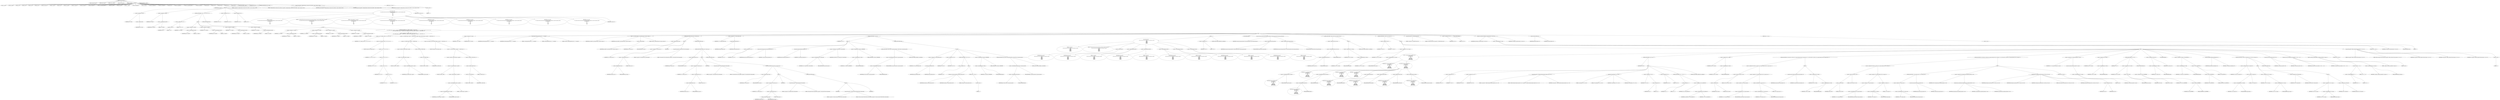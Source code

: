 digraph hostapd_notif_assoc {  
"1000133" [label = "(METHOD,hostapd_notif_assoc)" ]
"1000134" [label = "(PARAM,hostapd_data *hapd)" ]
"1000135" [label = "(PARAM,const u8 *addr)" ]
"1000136" [label = "(PARAM,const u8 *req_ies)" ]
"1000137" [label = "(PARAM,size_t req_ies_len)" ]
"1000138" [label = "(PARAM,int reassoc)" ]
"1000139" [label = "(BLOCK,,)" ]
"1000140" [label = "(LOCAL,v8: __int64)" ]
"1000141" [label = "(LOCAL,v9: __int64)" ]
"1000142" [label = "(LOCAL,v12: u8)" ]
"1000143" [label = "(LOCAL,v13: u8)" ]
"1000144" [label = "(LOCAL,v14: u8)" ]
"1000145" [label = "(LOCAL,v15: u8)" ]
"1000146" [label = "(LOCAL,v16: const u8 *)" ]
"1000147" [label = "(LOCAL,v17: size_t)" ]
"1000148" [label = "(LOCAL,v18: int)" ]
"1000149" [label = "(LOCAL,v19: __int64)" ]
"1000150" [label = "(LOCAL,v21: sta_info *)" ]
"1000151" [label = "(LOCAL,v22: sta_info *)" ]
"1000152" [label = "(LOCAL,v23: sta_info *)" ]
"1000153" [label = "(LOCAL,v24: wpa_state_machine *)" ]
"1000154" [label = "(LOCAL,v25: __int64)" ]
"1000155" [label = "(LOCAL,v26: __int64)" ]
"1000156" [label = "(LOCAL,v27: __int64)" ]
"1000157" [label = "(LOCAL,v28: unsigned int)" ]
"1000158" [label = "(LOCAL,v29: size_t)" ]
"1000159" [label = "(LOCAL,v30: unsigned int)" ]
"1000160" [label = "(LOCAL,v31: unsigned int)" ]
"1000161" [label = "(LOCAL,v32: int)" ]
"1000162" [label = "(LOCAL,v33: unsigned int)" ]
"1000163" [label = "(LOCAL,v34: wpa_state_machine *)" ]
"1000164" [label = "(LOCAL,v35: wpa_event)" ]
"1000165" [label = "(LOCAL,v36: u32)" ]
"1000166" [label = "(LOCAL,v37: int)" ]
"1000167" [label = "(LOCAL,v38: u32)" ]
"1000168" [label = "(LOCAL,v39: u8 *)" ]
"1000169" [label = "(LOCAL,v40: int)" ]
"1000170" [label = "(LOCAL,elems: ieee802_11_elems)" ]
"1000171" [label = "(LOCAL,eid: u8 [ 1112 ])" ]
"1000172" [label = "(CONTROL_STRUCTURE,if ( addr ),if ( addr ))" ]
"1000173" [label = "(IDENTIFIER,addr,if ( addr ))" ]
"1000174" [label = "(BLOCK,,)" ]
"1000175" [label = "(<operator>.assignment,v8 = *addr)" ]
"1000176" [label = "(IDENTIFIER,v8,v8 = *addr)" ]
"1000177" [label = "(<operator>.indirection,*addr)" ]
"1000178" [label = "(IDENTIFIER,addr,v8 = *addr)" ]
"1000179" [label = "(<operator>.assignment,v9 = addr[1])" ]
"1000180" [label = "(IDENTIFIER,v9,v9 = addr[1])" ]
"1000181" [label = "(<operator>.indirectIndexAccess,addr[1])" ]
"1000182" [label = "(IDENTIFIER,addr,v9 = addr[1])" ]
"1000183" [label = "(LITERAL,1,v9 = addr[1])" ]
"1000184" [label = "(CONTROL_STRUCTURE,if ( (v8 & 1) != 0 ),if ( (v8 & 1) != 0 ))" ]
"1000185" [label = "(<operator>.notEquals,(v8 & 1) != 0)" ]
"1000186" [label = "(<operator>.and,v8 & 1)" ]
"1000187" [label = "(IDENTIFIER,v8,v8 & 1)" ]
"1000188" [label = "(LITERAL,1,v8 & 1)" ]
"1000189" [label = "(LITERAL,0,(v8 & 1) != 0)" ]
"1000190" [label = "(BLOCK,,)" ]
"1000191" [label = "(<operator>.assignment,v12 = addr[2])" ]
"1000192" [label = "(IDENTIFIER,v12,v12 = addr[2])" ]
"1000193" [label = "(<operator>.indirectIndexAccess,addr[2])" ]
"1000194" [label = "(IDENTIFIER,addr,v12 = addr[2])" ]
"1000195" [label = "(LITERAL,2,v12 = addr[2])" ]
"1000196" [label = "(<operator>.assignment,v13 = addr[3])" ]
"1000197" [label = "(IDENTIFIER,v13,v13 = addr[3])" ]
"1000198" [label = "(<operator>.indirectIndexAccess,addr[3])" ]
"1000199" [label = "(IDENTIFIER,addr,v13 = addr[3])" ]
"1000200" [label = "(LITERAL,3,v13 = addr[3])" ]
"1000201" [label = "(<operator>.assignment,v14 = addr[4])" ]
"1000202" [label = "(IDENTIFIER,v14,v14 = addr[4])" ]
"1000203" [label = "(<operator>.indirectIndexAccess,addr[4])" ]
"1000204" [label = "(IDENTIFIER,addr,v14 = addr[4])" ]
"1000205" [label = "(LITERAL,4,v14 = addr[4])" ]
"1000206" [label = "(<operator>.assignment,v15 = addr[5])" ]
"1000207" [label = "(IDENTIFIER,v15,v15 = addr[5])" ]
"1000208" [label = "(<operator>.indirectIndexAccess,addr[5])" ]
"1000209" [label = "(IDENTIFIER,addr,v15 = addr[5])" ]
"1000210" [label = "(LITERAL,5,v15 = addr[5])" ]
"1000211" [label = "(CONTROL_STRUCTURE,else,else)" ]
"1000212" [label = "(BLOCK,,)" ]
"1000213" [label = "(<operator>.assignment,v12 = addr[2])" ]
"1000214" [label = "(IDENTIFIER,v12,v12 = addr[2])" ]
"1000215" [label = "(<operator>.indirectIndexAccess,addr[2])" ]
"1000216" [label = "(IDENTIFIER,addr,v12 = addr[2])" ]
"1000217" [label = "(LITERAL,2,v12 = addr[2])" ]
"1000218" [label = "(<operator>.assignment,v13 = addr[3])" ]
"1000219" [label = "(IDENTIFIER,v13,v13 = addr[3])" ]
"1000220" [label = "(<operator>.indirectIndexAccess,addr[3])" ]
"1000221" [label = "(IDENTIFIER,addr,v13 = addr[3])" ]
"1000222" [label = "(LITERAL,3,v13 = addr[3])" ]
"1000223" [label = "(<operator>.assignment,v14 = addr[4])" ]
"1000224" [label = "(IDENTIFIER,v14,v14 = addr[4])" ]
"1000225" [label = "(<operator>.indirectIndexAccess,addr[4])" ]
"1000226" [label = "(IDENTIFIER,addr,v14 = addr[4])" ]
"1000227" [label = "(LITERAL,4,v14 = addr[4])" ]
"1000228" [label = "(<operator>.assignment,v15 = addr[5])" ]
"1000229" [label = "(IDENTIFIER,v15,v15 = addr[5])" ]
"1000230" [label = "(<operator>.indirectIndexAccess,addr[5])" ]
"1000231" [label = "(IDENTIFIER,addr,v15 = addr[5])" ]
"1000232" [label = "(LITERAL,5,v15 = addr[5])" ]
"1000233" [label = "(CONTROL_STRUCTURE,if ( v15 | (unsigned __int8)(v14 | v8 | v9 | v13 | v12)\n        && *(_DWORD *)hapd->own_addr ^ *(_DWORD *)addr | (unsigned __int16)(*(_WORD *)&hapd->own_addr[4] ^ *((_WORD *)addr + 2)) ),if ( v15 | (unsigned __int8)(v14 | v8 | v9 | v13 | v12)\n        && *(_DWORD *)hapd->own_addr ^ *(_DWORD *)addr | (unsigned __int16)(*(_WORD *)&hapd->own_addr[4] ^ *((_WORD *)addr + 2)) ))" ]
"1000234" [label = "(<operator>.logicalAnd,v15 | (unsigned __int8)(v14 | v8 | v9 | v13 | v12)\n        && *(_DWORD *)hapd->own_addr ^ *(_DWORD *)addr | (unsigned __int16)(*(_WORD *)&hapd->own_addr[4] ^ *((_WORD *)addr + 2)))" ]
"1000235" [label = "(<operator>.or,v15 | (unsigned __int8)(v14 | v8 | v9 | v13 | v12))" ]
"1000236" [label = "(IDENTIFIER,v15,v15 | (unsigned __int8)(v14 | v8 | v9 | v13 | v12))" ]
"1000237" [label = "(<operator>.cast,(unsigned __int8)(v14 | v8 | v9 | v13 | v12))" ]
"1000238" [label = "(UNKNOWN,unsigned __int8,unsigned __int8)" ]
"1000239" [label = "(<operator>.or,v14 | v8 | v9 | v13 | v12)" ]
"1000240" [label = "(IDENTIFIER,v14,v14 | v8 | v9 | v13 | v12)" ]
"1000241" [label = "(<operator>.or,v8 | v9 | v13 | v12)" ]
"1000242" [label = "(IDENTIFIER,v8,v8 | v9 | v13 | v12)" ]
"1000243" [label = "(<operator>.or,v9 | v13 | v12)" ]
"1000244" [label = "(IDENTIFIER,v9,v9 | v13 | v12)" ]
"1000245" [label = "(<operator>.or,v13 | v12)" ]
"1000246" [label = "(IDENTIFIER,v13,v13 | v12)" ]
"1000247" [label = "(IDENTIFIER,v12,v13 | v12)" ]
"1000248" [label = "(<operator>.or,*(_DWORD *)hapd->own_addr ^ *(_DWORD *)addr | (unsigned __int16)(*(_WORD *)&hapd->own_addr[4] ^ *((_WORD *)addr + 2)))" ]
"1000249" [label = "(<operator>.or,*(_DWORD *)hapd->own_addr ^ *(_DWORD *)addr)" ]
"1000250" [label = "(<operator>.indirection,*(_DWORD *)hapd->own_addr)" ]
"1000251" [label = "(<operator>.cast,(_DWORD *)hapd->own_addr)" ]
"1000252" [label = "(UNKNOWN,_DWORD *,_DWORD *)" ]
"1000253" [label = "(<operator>.indirectFieldAccess,hapd->own_addr)" ]
"1000254" [label = "(IDENTIFIER,hapd,(_DWORD *)hapd->own_addr)" ]
"1000255" [label = "(FIELD_IDENTIFIER,own_addr,own_addr)" ]
"1000256" [label = "(<operator>.indirection,*(_DWORD *)addr)" ]
"1000257" [label = "(<operator>.cast,(_DWORD *)addr)" ]
"1000258" [label = "(UNKNOWN,_DWORD *,_DWORD *)" ]
"1000259" [label = "(IDENTIFIER,addr,(_DWORD *)addr)" ]
"1000260" [label = "(<operator>.cast,(unsigned __int16)(*(_WORD *)&hapd->own_addr[4] ^ *((_WORD *)addr + 2)))" ]
"1000261" [label = "(UNKNOWN,unsigned __int16,unsigned __int16)" ]
"1000262" [label = "(<operator>.or,*(_WORD *)&hapd->own_addr[4] ^ *((_WORD *)addr + 2))" ]
"1000263" [label = "(<operator>.indirection,*(_WORD *)&hapd->own_addr[4])" ]
"1000264" [label = "(<operator>.cast,(_WORD *)&hapd->own_addr[4])" ]
"1000265" [label = "(UNKNOWN,_WORD *,_WORD *)" ]
"1000266" [label = "(<operator>.addressOf,&hapd->own_addr[4])" ]
"1000267" [label = "(<operator>.indirectIndexAccess,hapd->own_addr[4])" ]
"1000268" [label = "(<operator>.indirectFieldAccess,hapd->own_addr)" ]
"1000269" [label = "(IDENTIFIER,hapd,(_WORD *)&hapd->own_addr[4])" ]
"1000270" [label = "(FIELD_IDENTIFIER,own_addr,own_addr)" ]
"1000271" [label = "(LITERAL,4,(_WORD *)&hapd->own_addr[4])" ]
"1000272" [label = "(<operator>.indirection,*((_WORD *)addr + 2))" ]
"1000273" [label = "(<operator>.addition,(_WORD *)addr + 2)" ]
"1000274" [label = "(<operator>.cast,(_WORD *)addr)" ]
"1000275" [label = "(UNKNOWN,_WORD *,_WORD *)" ]
"1000276" [label = "(IDENTIFIER,addr,(_WORD *)addr)" ]
"1000277" [label = "(LITERAL,2,(_WORD *)addr + 2)" ]
"1000278" [label = "(BLOCK,,)" ]
"1000279" [label = "(<operator>.assignment,v40 = reassoc)" ]
"1000280" [label = "(IDENTIFIER,v40,v40 = reassoc)" ]
"1000281" [label = "(IDENTIFIER,reassoc,v40 = reassoc)" ]
"1000282" [label = "(hostapd_logger,hostapd_logger(hapd, addr, 1u, 2, \"associated\"))" ]
"1000283" [label = "(IDENTIFIER,hapd,hostapd_logger(hapd, addr, 1u, 2, \"associated\"))" ]
"1000284" [label = "(IDENTIFIER,addr,hostapd_logger(hapd, addr, 1u, 2, \"associated\"))" ]
"1000285" [label = "(LITERAL,1u,hostapd_logger(hapd, addr, 1u, 2, \"associated\"))" ]
"1000286" [label = "(LITERAL,2,hostapd_logger(hapd, addr, 1u, 2, \"associated\"))" ]
"1000287" [label = "(LITERAL,\"associated\",hostapd_logger(hapd, addr, 1u, 2, \"associated\"))" ]
"1000288" [label = "(ieee802_11_parse_elems,ieee802_11_parse_elems(req_ies, req_ies_len, &elems, 0))" ]
"1000289" [label = "(IDENTIFIER,req_ies,ieee802_11_parse_elems(req_ies, req_ies_len, &elems, 0))" ]
"1000290" [label = "(IDENTIFIER,req_ies_len,ieee802_11_parse_elems(req_ies, req_ies_len, &elems, 0))" ]
"1000291" [label = "(<operator>.addressOf,&elems)" ]
"1000292" [label = "(IDENTIFIER,elems,ieee802_11_parse_elems(req_ies, req_ies_len, &elems, 0))" ]
"1000293" [label = "(LITERAL,0,ieee802_11_parse_elems(req_ies, req_ies_len, &elems, 0))" ]
"1000294" [label = "(CONTROL_STRUCTURE,if ( elems.wps_ie ),if ( elems.wps_ie ))" ]
"1000295" [label = "(<operator>.fieldAccess,elems.wps_ie)" ]
"1000296" [label = "(IDENTIFIER,elems,if ( elems.wps_ie ))" ]
"1000297" [label = "(FIELD_IDENTIFIER,wps_ie,wps_ie)" ]
"1000298" [label = "(BLOCK,,)" ]
"1000299" [label = "(<operator>.assignment,v16 = elems.wps_ie - 2)" ]
"1000300" [label = "(IDENTIFIER,v16,v16 = elems.wps_ie - 2)" ]
"1000301" [label = "(<operator>.subtraction,elems.wps_ie - 2)" ]
"1000302" [label = "(<operator>.fieldAccess,elems.wps_ie)" ]
"1000303" [label = "(IDENTIFIER,elems,elems.wps_ie - 2)" ]
"1000304" [label = "(FIELD_IDENTIFIER,wps_ie,wps_ie)" ]
"1000305" [label = "(LITERAL,2,elems.wps_ie - 2)" ]
"1000306" [label = "(IDENTIFIER,L,)" ]
"1000307" [label = "(wpa_printf,wpa_printf(2, \"STA included WPS IE in (Re)AssocReq\"))" ]
"1000308" [label = "(LITERAL,2,wpa_printf(2, \"STA included WPS IE in (Re)AssocReq\"))" ]
"1000309" [label = "(LITERAL,\"STA included WPS IE in (Re)AssocReq\",wpa_printf(2, \"STA included WPS IE in (Re)AssocReq\"))" ]
"1000310" [label = "(CONTROL_STRUCTURE,else,else)" ]
"1000311" [label = "(CONTROL_STRUCTURE,if ( elems.rsn_ie ),if ( elems.rsn_ie ))" ]
"1000312" [label = "(<operator>.fieldAccess,elems.rsn_ie)" ]
"1000313" [label = "(IDENTIFIER,elems,if ( elems.rsn_ie ))" ]
"1000314" [label = "(FIELD_IDENTIFIER,rsn_ie,rsn_ie)" ]
"1000315" [label = "(BLOCK,,)" ]
"1000316" [label = "(<operator>.assignment,v16 = elems.rsn_ie - 2)" ]
"1000317" [label = "(IDENTIFIER,v16,v16 = elems.rsn_ie - 2)" ]
"1000318" [label = "(<operator>.subtraction,elems.rsn_ie - 2)" ]
"1000319" [label = "(<operator>.fieldAccess,elems.rsn_ie)" ]
"1000320" [label = "(IDENTIFIER,elems,elems.rsn_ie - 2)" ]
"1000321" [label = "(FIELD_IDENTIFIER,rsn_ie,rsn_ie)" ]
"1000322" [label = "(LITERAL,2,elems.rsn_ie - 2)" ]
"1000323" [label = "(IDENTIFIER,L,)" ]
"1000324" [label = "(wpa_printf,wpa_printf(2, \"STA included RSN IE in (Re)AssocReq\"))" ]
"1000325" [label = "(LITERAL,2,wpa_printf(2, \"STA included RSN IE in (Re)AssocReq\"))" ]
"1000326" [label = "(LITERAL,\"STA included RSN IE in (Re)AssocReq\",wpa_printf(2, \"STA included RSN IE in (Re)AssocReq\"))" ]
"1000327" [label = "(CONTROL_STRUCTURE,else,else)" ]
"1000328" [label = "(CONTROL_STRUCTURE,if ( elems.wpa_ie ),if ( elems.wpa_ie ))" ]
"1000329" [label = "(<operator>.fieldAccess,elems.wpa_ie)" ]
"1000330" [label = "(IDENTIFIER,elems,if ( elems.wpa_ie ))" ]
"1000331" [label = "(FIELD_IDENTIFIER,wpa_ie,wpa_ie)" ]
"1000332" [label = "(BLOCK,,)" ]
"1000333" [label = "(<operator>.assignment,v16 = elems.wpa_ie - 2)" ]
"1000334" [label = "(IDENTIFIER,v16,v16 = elems.wpa_ie - 2)" ]
"1000335" [label = "(<operator>.subtraction,elems.wpa_ie - 2)" ]
"1000336" [label = "(<operator>.fieldAccess,elems.wpa_ie)" ]
"1000337" [label = "(IDENTIFIER,elems,elems.wpa_ie - 2)" ]
"1000338" [label = "(FIELD_IDENTIFIER,wpa_ie,wpa_ie)" ]
"1000339" [label = "(LITERAL,2,elems.wpa_ie - 2)" ]
"1000340" [label = "(IDENTIFIER,L,)" ]
"1000341" [label = "(wpa_printf,wpa_printf(2, \"STA included WPA IE in (Re)AssocReq\"))" ]
"1000342" [label = "(LITERAL,2,wpa_printf(2, \"STA included WPA IE in (Re)AssocReq\"))" ]
"1000343" [label = "(LITERAL,\"STA included WPA IE in (Re)AssocReq\",wpa_printf(2, \"STA included WPA IE in (Re)AssocReq\"))" ]
"1000344" [label = "(CONTROL_STRUCTURE,else,else)" ]
"1000345" [label = "(BLOCK,,)" ]
"1000346" [label = "(IDENTIFIER,L,)" ]
"1000347" [label = "(wpa_printf,wpa_printf(2, \"STA did not include WPS/RSN/WPA IE in (Re)AssocReq\"))" ]
"1000348" [label = "(LITERAL,2,wpa_printf(2, \"STA did not include WPS/RSN/WPA IE in (Re)AssocReq\"))" ]
"1000349" [label = "(LITERAL,\"STA did not include WPS/RSN/WPA IE in (Re)AssocReq\",wpa_printf(2, \"STA did not include WPS/RSN/WPA IE in (Re)AssocReq\"))" ]
"1000350" [label = "(IDENTIFIER,L,)" ]
"1000351" [label = "(<operator>.assignment,v21 = ap_get_sta(hapd, addr))" ]
"1000352" [label = "(IDENTIFIER,v21,v21 = ap_get_sta(hapd, addr))" ]
"1000353" [label = "(ap_get_sta,ap_get_sta(hapd, addr))" ]
"1000354" [label = "(IDENTIFIER,hapd,ap_get_sta(hapd, addr))" ]
"1000355" [label = "(IDENTIFIER,addr,ap_get_sta(hapd, addr))" ]
"1000356" [label = "(CONTROL_STRUCTURE,if ( v21 ),if ( v21 ))" ]
"1000357" [label = "(IDENTIFIER,v21,if ( v21 ))" ]
"1000358" [label = "(BLOCK,,)" ]
"1000359" [label = "(<operator>.assignment,v22 = v21)" ]
"1000360" [label = "(IDENTIFIER,v22,v22 = v21)" ]
"1000361" [label = "(IDENTIFIER,v21,v22 = v21)" ]
"1000362" [label = "(ap_sta_no_session_timeout,ap_sta_no_session_timeout(hapd, v21))" ]
"1000363" [label = "(IDENTIFIER,hapd,ap_sta_no_session_timeout(hapd, v21))" ]
"1000364" [label = "(IDENTIFIER,v21,ap_sta_no_session_timeout(hapd, v21))" ]
"1000365" [label = "(accounting_sta_stop,accounting_sta_stop(hapd, v22))" ]
"1000366" [label = "(IDENTIFIER,hapd,accounting_sta_stop(hapd, v22))" ]
"1000367" [label = "(IDENTIFIER,v22,accounting_sta_stop(hapd, v22))" ]
"1000368" [label = "(<operator>.assignment,v22->timeout_next = STA_NULLFUNC)" ]
"1000369" [label = "(<operator>.indirectFieldAccess,v22->timeout_next)" ]
"1000370" [label = "(IDENTIFIER,v22,v22->timeout_next = STA_NULLFUNC)" ]
"1000371" [label = "(FIELD_IDENTIFIER,timeout_next,timeout_next)" ]
"1000372" [label = "(IDENTIFIER,STA_NULLFUNC,v22->timeout_next = STA_NULLFUNC)" ]
"1000373" [label = "(<operators>.assignmentAnd,v22->flags &= 0xFFFECFFF)" ]
"1000374" [label = "(<operator>.indirectFieldAccess,v22->flags)" ]
"1000375" [label = "(IDENTIFIER,v22,v22->flags &= 0xFFFECFFF)" ]
"1000376" [label = "(FIELD_IDENTIFIER,flags,flags)" ]
"1000377" [label = "(LITERAL,0xFFFECFFF,v22->flags &= 0xFFFECFFF)" ]
"1000378" [label = "(CONTROL_STRUCTURE,if ( hapd->iface->drv_max_acl_mac_addrs ),if ( hapd->iface->drv_max_acl_mac_addrs ))" ]
"1000379" [label = "(<operator>.indirectFieldAccess,hapd->iface->drv_max_acl_mac_addrs)" ]
"1000380" [label = "(<operator>.indirectFieldAccess,hapd->iface)" ]
"1000381" [label = "(IDENTIFIER,hapd,if ( hapd->iface->drv_max_acl_mac_addrs ))" ]
"1000382" [label = "(FIELD_IDENTIFIER,iface,iface)" ]
"1000383" [label = "(FIELD_IDENTIFIER,drv_max_acl_mac_addrs,drv_max_acl_mac_addrs)" ]
"1000384" [label = "(CONTROL_STRUCTURE,goto LABEL_22;,goto LABEL_22;)" ]
"1000385" [label = "(CONTROL_STRUCTURE,else,else)" ]
"1000386" [label = "(BLOCK,,)" ]
"1000387" [label = "(<operator>.assignment,v23 = ap_sta_add(hapd, addr))" ]
"1000388" [label = "(IDENTIFIER,v23,v23 = ap_sta_add(hapd, addr))" ]
"1000389" [label = "(ap_sta_add,ap_sta_add(hapd, addr))" ]
"1000390" [label = "(IDENTIFIER,hapd,ap_sta_add(hapd, addr))" ]
"1000391" [label = "(IDENTIFIER,addr,ap_sta_add(hapd, addr))" ]
"1000392" [label = "(<operator>.assignment,v22 = v23)" ]
"1000393" [label = "(IDENTIFIER,v22,v22 = v23)" ]
"1000394" [label = "(IDENTIFIER,v23,v22 = v23)" ]
"1000395" [label = "(CONTROL_STRUCTURE,if ( !v23 ),if ( !v23 ))" ]
"1000396" [label = "(<operator>.logicalNot,!v23)" ]
"1000397" [label = "(IDENTIFIER,v23,!v23)" ]
"1000398" [label = "(BLOCK,,)" ]
"1000399" [label = "(hostapd_drv_sta_disassoc,hostapd_drv_sta_disassoc(hapd, addr, 5))" ]
"1000400" [label = "(IDENTIFIER,hapd,hostapd_drv_sta_disassoc(hapd, addr, 5))" ]
"1000401" [label = "(IDENTIFIER,addr,hostapd_drv_sta_disassoc(hapd, addr, 5))" ]
"1000402" [label = "(LITERAL,5,hostapd_drv_sta_disassoc(hapd, addr, 5))" ]
"1000403" [label = "(RETURN,return -1;,return -1;)" ]
"1000404" [label = "(<operator>.minus,-1)" ]
"1000405" [label = "(LITERAL,1,-1)" ]
"1000406" [label = "(<operators>.assignmentAnd,v23->flags &= 0xFFFECFFF)" ]
"1000407" [label = "(<operator>.indirectFieldAccess,v23->flags)" ]
"1000408" [label = "(IDENTIFIER,v23,v23->flags &= 0xFFFECFFF)" ]
"1000409" [label = "(FIELD_IDENTIFIER,flags,flags)" ]
"1000410" [label = "(LITERAL,0xFFFECFFF,v23->flags &= 0xFFFECFFF)" ]
"1000411" [label = "(CONTROL_STRUCTURE,if ( hapd->iface->drv_max_acl_mac_addrs ),if ( hapd->iface->drv_max_acl_mac_addrs ))" ]
"1000412" [label = "(<operator>.indirectFieldAccess,hapd->iface->drv_max_acl_mac_addrs)" ]
"1000413" [label = "(<operator>.indirectFieldAccess,hapd->iface)" ]
"1000414" [label = "(IDENTIFIER,hapd,if ( hapd->iface->drv_max_acl_mac_addrs ))" ]
"1000415" [label = "(FIELD_IDENTIFIER,iface,iface)" ]
"1000416" [label = "(FIELD_IDENTIFIER,drv_max_acl_mac_addrs,drv_max_acl_mac_addrs)" ]
"1000417" [label = "(CONTROL_STRUCTURE,goto LABEL_22;,goto LABEL_22;)" ]
"1000418" [label = "(BLOCK,,)" ]
"1000419" [label = "(wpa_printf,wpa_printf(\n            3,\n            \"STA %02x:%02x:%02x:%02x:%02x:%02x not allowed to connect\",\n            *addr,\n            addr[1],\n            addr[2],\n            addr[3],\n            addr[4],\n            addr[5]))" ]
"1000420" [label = "(LITERAL,3,wpa_printf(\n            3,\n            \"STA %02x:%02x:%02x:%02x:%02x:%02x not allowed to connect\",\n            *addr,\n            addr[1],\n            addr[2],\n            addr[3],\n            addr[4],\n            addr[5]))" ]
"1000421" [label = "(LITERAL,\"STA %02x:%02x:%02x:%02x:%02x:%02x not allowed to connect\",wpa_printf(\n            3,\n            \"STA %02x:%02x:%02x:%02x:%02x:%02x not allowed to connect\",\n            *addr,\n            addr[1],\n            addr[2],\n            addr[3],\n            addr[4],\n            addr[5]))" ]
"1000422" [label = "(<operator>.indirection,*addr)" ]
"1000423" [label = "(IDENTIFIER,addr,wpa_printf(\n            3,\n            \"STA %02x:%02x:%02x:%02x:%02x:%02x not allowed to connect\",\n            *addr,\n            addr[1],\n            addr[2],\n            addr[3],\n            addr[4],\n            addr[5]))" ]
"1000424" [label = "(<operator>.indirectIndexAccess,addr[1])" ]
"1000425" [label = "(IDENTIFIER,addr,wpa_printf(\n            3,\n            \"STA %02x:%02x:%02x:%02x:%02x:%02x not allowed to connect\",\n            *addr,\n            addr[1],\n            addr[2],\n            addr[3],\n            addr[4],\n            addr[5]))" ]
"1000426" [label = "(LITERAL,1,wpa_printf(\n            3,\n            \"STA %02x:%02x:%02x:%02x:%02x:%02x not allowed to connect\",\n            *addr,\n            addr[1],\n            addr[2],\n            addr[3],\n            addr[4],\n            addr[5]))" ]
"1000427" [label = "(<operator>.indirectIndexAccess,addr[2])" ]
"1000428" [label = "(IDENTIFIER,addr,wpa_printf(\n            3,\n            \"STA %02x:%02x:%02x:%02x:%02x:%02x not allowed to connect\",\n            *addr,\n            addr[1],\n            addr[2],\n            addr[3],\n            addr[4],\n            addr[5]))" ]
"1000429" [label = "(LITERAL,2,wpa_printf(\n            3,\n            \"STA %02x:%02x:%02x:%02x:%02x:%02x not allowed to connect\",\n            *addr,\n            addr[1],\n            addr[2],\n            addr[3],\n            addr[4],\n            addr[5]))" ]
"1000430" [label = "(<operator>.indirectIndexAccess,addr[3])" ]
"1000431" [label = "(IDENTIFIER,addr,wpa_printf(\n            3,\n            \"STA %02x:%02x:%02x:%02x:%02x:%02x not allowed to connect\",\n            *addr,\n            addr[1],\n            addr[2],\n            addr[3],\n            addr[4],\n            addr[5]))" ]
"1000432" [label = "(LITERAL,3,wpa_printf(\n            3,\n            \"STA %02x:%02x:%02x:%02x:%02x:%02x not allowed to connect\",\n            *addr,\n            addr[1],\n            addr[2],\n            addr[3],\n            addr[4],\n            addr[5]))" ]
"1000433" [label = "(<operator>.indirectIndexAccess,addr[4])" ]
"1000434" [label = "(IDENTIFIER,addr,wpa_printf(\n            3,\n            \"STA %02x:%02x:%02x:%02x:%02x:%02x not allowed to connect\",\n            *addr,\n            addr[1],\n            addr[2],\n            addr[3],\n            addr[4],\n            addr[5]))" ]
"1000435" [label = "(LITERAL,4,wpa_printf(\n            3,\n            \"STA %02x:%02x:%02x:%02x:%02x:%02x not allowed to connect\",\n            *addr,\n            addr[1],\n            addr[2],\n            addr[3],\n            addr[4],\n            addr[5]))" ]
"1000436" [label = "(<operator>.indirectIndexAccess,addr[5])" ]
"1000437" [label = "(IDENTIFIER,addr,wpa_printf(\n            3,\n            \"STA %02x:%02x:%02x:%02x:%02x:%02x not allowed to connect\",\n            *addr,\n            addr[1],\n            addr[2],\n            addr[3],\n            addr[4],\n            addr[5]))" ]
"1000438" [label = "(LITERAL,5,wpa_printf(\n            3,\n            \"STA %02x:%02x:%02x:%02x:%02x:%02x not allowed to connect\",\n            *addr,\n            addr[1],\n            addr[2],\n            addr[3],\n            addr[4],\n            addr[5]))" ]
"1000439" [label = "(<operator>.assignment,v32 = 1)" ]
"1000440" [label = "(IDENTIFIER,v32,v32 = 1)" ]
"1000441" [label = "(LITERAL,1,v32 = 1)" ]
"1000442" [label = "(CONTROL_STRUCTURE,goto LABEL_39;,goto LABEL_39;)" ]
"1000443" [label = "(JUMP_TARGET,LABEL_22)" ]
"1000444" [label = "(ap_copy_sta_supp_op_classes,ap_copy_sta_supp_op_classes(v22, elems.supp_op_classes, elems.supp_op_classes_len))" ]
"1000445" [label = "(IDENTIFIER,v22,ap_copy_sta_supp_op_classes(v22, elems.supp_op_classes, elems.supp_op_classes_len))" ]
"1000446" [label = "(<operator>.fieldAccess,elems.supp_op_classes)" ]
"1000447" [label = "(IDENTIFIER,elems,ap_copy_sta_supp_op_classes(v22, elems.supp_op_classes, elems.supp_op_classes_len))" ]
"1000448" [label = "(FIELD_IDENTIFIER,supp_op_classes,supp_op_classes)" ]
"1000449" [label = "(<operator>.fieldAccess,elems.supp_op_classes_len)" ]
"1000450" [label = "(IDENTIFIER,elems,ap_copy_sta_supp_op_classes(v22, elems.supp_op_classes, elems.supp_op_classes_len))" ]
"1000451" [label = "(FIELD_IDENTIFIER,supp_op_classes_len,supp_op_classes_len)" ]
"1000452" [label = "(CONTROL_STRUCTURE,if ( !hapd->conf->wpa ),if ( !hapd->conf->wpa ))" ]
"1000453" [label = "(<operator>.logicalNot,!hapd->conf->wpa)" ]
"1000454" [label = "(<operator>.indirectFieldAccess,hapd->conf->wpa)" ]
"1000455" [label = "(<operator>.indirectFieldAccess,hapd->conf)" ]
"1000456" [label = "(IDENTIFIER,hapd,!hapd->conf->wpa)" ]
"1000457" [label = "(FIELD_IDENTIFIER,conf,conf)" ]
"1000458" [label = "(FIELD_IDENTIFIER,wpa,wpa)" ]
"1000459" [label = "(BLOCK,,)" ]
"1000460" [label = "(<operator>.assignment,v33 = v22->flags)" ]
"1000461" [label = "(IDENTIFIER,v33,v33 = v22->flags)" ]
"1000462" [label = "(<operator>.indirectFieldAccess,v22->flags)" ]
"1000463" [label = "(IDENTIFIER,v22,v33 = v22->flags)" ]
"1000464" [label = "(FIELD_IDENTIFIER,flags,flags)" ]
"1000465" [label = "(CONTROL_STRUCTURE,goto LABEL_31;,goto LABEL_31;)" ]
"1000466" [label = "(CONTROL_STRUCTURE,if ( v16 && v17 ),if ( v16 && v17 ))" ]
"1000467" [label = "(<operator>.logicalAnd,v16 && v17)" ]
"1000468" [label = "(IDENTIFIER,v16,v16 && v17)" ]
"1000469" [label = "(IDENTIFIER,v17,v16 && v17)" ]
"1000470" [label = "(BLOCK,,)" ]
"1000471" [label = "(<operator>.assignment,v24 = v22->wpa_sm)" ]
"1000472" [label = "(IDENTIFIER,v24,v24 = v22->wpa_sm)" ]
"1000473" [label = "(<operator>.indirectFieldAccess,v22->wpa_sm)" ]
"1000474" [label = "(IDENTIFIER,v22,v24 = v22->wpa_sm)" ]
"1000475" [label = "(FIELD_IDENTIFIER,wpa_sm,wpa_sm)" ]
"1000476" [label = "(BLOCK,,)" ]
"1000477" [label = "(<operator>.assignment,v28 = wpa_validate_wpa_ie(\n                    hapd->wpa_auth,\n                    v24,\n                    hapd->iface->freq,\n                    v16,\n                    v17,\n                    elems.mdie,\n                    elems.mdie_len,\n                    elems.owe_dh,\n                    elems.owe_dh_len))" ]
"1000478" [label = "(IDENTIFIER,v28,v28 = wpa_validate_wpa_ie(\n                    hapd->wpa_auth,\n                    v24,\n                    hapd->iface->freq,\n                    v16,\n                    v17,\n                    elems.mdie,\n                    elems.mdie_len,\n                    elems.owe_dh,\n                    elems.owe_dh_len))" ]
"1000479" [label = "(wpa_validate_wpa_ie,wpa_validate_wpa_ie(\n                    hapd->wpa_auth,\n                    v24,\n                    hapd->iface->freq,\n                    v16,\n                    v17,\n                    elems.mdie,\n                    elems.mdie_len,\n                    elems.owe_dh,\n                    elems.owe_dh_len))" ]
"1000480" [label = "(<operator>.indirectFieldAccess,hapd->wpa_auth)" ]
"1000481" [label = "(IDENTIFIER,hapd,wpa_validate_wpa_ie(\n                    hapd->wpa_auth,\n                    v24,\n                    hapd->iface->freq,\n                    v16,\n                    v17,\n                    elems.mdie,\n                    elems.mdie_len,\n                    elems.owe_dh,\n                    elems.owe_dh_len))" ]
"1000482" [label = "(FIELD_IDENTIFIER,wpa_auth,wpa_auth)" ]
"1000483" [label = "(IDENTIFIER,v24,wpa_validate_wpa_ie(\n                    hapd->wpa_auth,\n                    v24,\n                    hapd->iface->freq,\n                    v16,\n                    v17,\n                    elems.mdie,\n                    elems.mdie_len,\n                    elems.owe_dh,\n                    elems.owe_dh_len))" ]
"1000484" [label = "(<operator>.indirectFieldAccess,hapd->iface->freq)" ]
"1000485" [label = "(<operator>.indirectFieldAccess,hapd->iface)" ]
"1000486" [label = "(IDENTIFIER,hapd,wpa_validate_wpa_ie(\n                    hapd->wpa_auth,\n                    v24,\n                    hapd->iface->freq,\n                    v16,\n                    v17,\n                    elems.mdie,\n                    elems.mdie_len,\n                    elems.owe_dh,\n                    elems.owe_dh_len))" ]
"1000487" [label = "(FIELD_IDENTIFIER,iface,iface)" ]
"1000488" [label = "(FIELD_IDENTIFIER,freq,freq)" ]
"1000489" [label = "(IDENTIFIER,v16,wpa_validate_wpa_ie(\n                    hapd->wpa_auth,\n                    v24,\n                    hapd->iface->freq,\n                    v16,\n                    v17,\n                    elems.mdie,\n                    elems.mdie_len,\n                    elems.owe_dh,\n                    elems.owe_dh_len))" ]
"1000490" [label = "(IDENTIFIER,v17,wpa_validate_wpa_ie(\n                    hapd->wpa_auth,\n                    v24,\n                    hapd->iface->freq,\n                    v16,\n                    v17,\n                    elems.mdie,\n                    elems.mdie_len,\n                    elems.owe_dh,\n                    elems.owe_dh_len))" ]
"1000491" [label = "(<operator>.fieldAccess,elems.mdie)" ]
"1000492" [label = "(IDENTIFIER,elems,wpa_validate_wpa_ie(\n                    hapd->wpa_auth,\n                    v24,\n                    hapd->iface->freq,\n                    v16,\n                    v17,\n                    elems.mdie,\n                    elems.mdie_len,\n                    elems.owe_dh,\n                    elems.owe_dh_len))" ]
"1000493" [label = "(FIELD_IDENTIFIER,mdie,mdie)" ]
"1000494" [label = "(<operator>.fieldAccess,elems.mdie_len)" ]
"1000495" [label = "(IDENTIFIER,elems,wpa_validate_wpa_ie(\n                    hapd->wpa_auth,\n                    v24,\n                    hapd->iface->freq,\n                    v16,\n                    v17,\n                    elems.mdie,\n                    elems.mdie_len,\n                    elems.owe_dh,\n                    elems.owe_dh_len))" ]
"1000496" [label = "(FIELD_IDENTIFIER,mdie_len,mdie_len)" ]
"1000497" [label = "(<operator>.fieldAccess,elems.owe_dh)" ]
"1000498" [label = "(IDENTIFIER,elems,wpa_validate_wpa_ie(\n                    hapd->wpa_auth,\n                    v24,\n                    hapd->iface->freq,\n                    v16,\n                    v17,\n                    elems.mdie,\n                    elems.mdie_len,\n                    elems.owe_dh,\n                    elems.owe_dh_len))" ]
"1000499" [label = "(FIELD_IDENTIFIER,owe_dh,owe_dh)" ]
"1000500" [label = "(<operator>.fieldAccess,elems.owe_dh_len)" ]
"1000501" [label = "(IDENTIFIER,elems,wpa_validate_wpa_ie(\n                    hapd->wpa_auth,\n                    v24,\n                    hapd->iface->freq,\n                    v16,\n                    v17,\n                    elems.mdie,\n                    elems.mdie_len,\n                    elems.owe_dh,\n                    elems.owe_dh_len))" ]
"1000502" [label = "(FIELD_IDENTIFIER,owe_dh_len,owe_dh_len)" ]
"1000503" [label = "(CONTROL_STRUCTURE,if ( v28 ),if ( v28 ))" ]
"1000504" [label = "(IDENTIFIER,v28,if ( v28 ))" ]
"1000505" [label = "(BLOCK,,)" ]
"1000506" [label = "(<operator>.assignment,v29 = v17)" ]
"1000507" [label = "(IDENTIFIER,v29,v29 = v17)" ]
"1000508" [label = "(IDENTIFIER,v17,v29 = v17)" ]
"1000509" [label = "(<operator>.assignment,v30 = v28)" ]
"1000510" [label = "(IDENTIFIER,v30,v30 = v28)" ]
"1000511" [label = "(IDENTIFIER,v28,v30 = v28)" ]
"1000512" [label = "(wpa_printf,wpa_printf(2, \"WPA/RSN information element rejected? (res %u)\", v28))" ]
"1000513" [label = "(LITERAL,2,wpa_printf(2, \"WPA/RSN information element rejected? (res %u)\", v28))" ]
"1000514" [label = "(LITERAL,\"WPA/RSN information element rejected? (res %u)\",wpa_printf(2, \"WPA/RSN information element rejected? (res %u)\", v28))" ]
"1000515" [label = "(IDENTIFIER,v28,wpa_printf(2, \"WPA/RSN information element rejected? (res %u)\", v28))" ]
"1000516" [label = "(wpa_hexdump,wpa_hexdump(2, \"IE\", v16, v29))" ]
"1000517" [label = "(LITERAL,2,wpa_hexdump(2, \"IE\", v16, v29))" ]
"1000518" [label = "(LITERAL,\"IE\",wpa_hexdump(2, \"IE\", v16, v29))" ]
"1000519" [label = "(IDENTIFIER,v16,wpa_hexdump(2, \"IE\", v16, v29))" ]
"1000520" [label = "(IDENTIFIER,v29,wpa_hexdump(2, \"IE\", v16, v29))" ]
"1000521" [label = "(<operator>.assignment,v31 = v30 - 2)" ]
"1000522" [label = "(IDENTIFIER,v31,v31 = v30 - 2)" ]
"1000523" [label = "(<operator>.subtraction,v30 - 2)" ]
"1000524" [label = "(IDENTIFIER,v30,v30 - 2)" ]
"1000525" [label = "(LITERAL,2,v30 - 2)" ]
"1000526" [label = "(<operator>.assignment,v32 = 13)" ]
"1000527" [label = "(IDENTIFIER,v32,v32 = 13)" ]
"1000528" [label = "(LITERAL,13,v32 = 13)" ]
"1000529" [label = "(CONTROL_STRUCTURE,if ( v31 < 7 ),if ( v31 < 7 ))" ]
"1000530" [label = "(<operator>.lessThan,v31 < 7)" ]
"1000531" [label = "(IDENTIFIER,v31,v31 < 7)" ]
"1000532" [label = "(LITERAL,7,v31 < 7)" ]
"1000533" [label = "(<operator>.assignment,v32 = dword_48B540[v31])" ]
"1000534" [label = "(IDENTIFIER,v32,v32 = dword_48B540[v31])" ]
"1000535" [label = "(<operator>.indirectIndexAccess,dword_48B540[v31])" ]
"1000536" [label = "(IDENTIFIER,dword_48B540,v32 = dword_48B540[v31])" ]
"1000537" [label = "(IDENTIFIER,v31,v32 = dword_48B540[v31])" ]
"1000538" [label = "(CONTROL_STRUCTURE,goto LABEL_39;,goto LABEL_39;)" ]
"1000539" [label = "(<operator>.assignment,v36 = v22->flags)" ]
"1000540" [label = "(IDENTIFIER,v36,v36 = v22->flags)" ]
"1000541" [label = "(<operator>.indirectFieldAccess,v22->flags)" ]
"1000542" [label = "(IDENTIFIER,v22,v36 = v22->flags)" ]
"1000543" [label = "(FIELD_IDENTIFIER,flags,flags)" ]
"1000544" [label = "(CONTROL_STRUCTURE,if ( (v36 & 0x402) == 1026 && !v22->sa_query_timed_out && v22->sa_query_count > 0 ),if ( (v36 & 0x402) == 1026 && !v22->sa_query_timed_out && v22->sa_query_count > 0 ))" ]
"1000545" [label = "(<operator>.logicalAnd,(v36 & 0x402) == 1026 && !v22->sa_query_timed_out && v22->sa_query_count > 0)" ]
"1000546" [label = "(<operator>.equals,(v36 & 0x402) == 1026)" ]
"1000547" [label = "(<operator>.and,v36 & 0x402)" ]
"1000548" [label = "(IDENTIFIER,v36,v36 & 0x402)" ]
"1000549" [label = "(LITERAL,0x402,v36 & 0x402)" ]
"1000550" [label = "(LITERAL,1026,(v36 & 0x402) == 1026)" ]
"1000551" [label = "(<operator>.logicalAnd,!v22->sa_query_timed_out && v22->sa_query_count > 0)" ]
"1000552" [label = "(<operator>.logicalNot,!v22->sa_query_timed_out)" ]
"1000553" [label = "(<operator>.indirectFieldAccess,v22->sa_query_timed_out)" ]
"1000554" [label = "(IDENTIFIER,v22,!v22->sa_query_timed_out)" ]
"1000555" [label = "(FIELD_IDENTIFIER,sa_query_timed_out,sa_query_timed_out)" ]
"1000556" [label = "(<operator>.greaterThan,v22->sa_query_count > 0)" ]
"1000557" [label = "(<operator>.indirectFieldAccess,v22->sa_query_count)" ]
"1000558" [label = "(IDENTIFIER,v22,v22->sa_query_count > 0)" ]
"1000559" [label = "(FIELD_IDENTIFIER,sa_query_count,sa_query_count)" ]
"1000560" [label = "(LITERAL,0,v22->sa_query_count > 0)" ]
"1000561" [label = "(BLOCK,,)" ]
"1000562" [label = "(ap_check_sa_query_timeout,ap_check_sa_query_timeout(hapd, v22))" ]
"1000563" [label = "(IDENTIFIER,hapd,ap_check_sa_query_timeout(hapd, v22))" ]
"1000564" [label = "(IDENTIFIER,v22,ap_check_sa_query_timeout(hapd, v22))" ]
"1000565" [label = "(<operator>.assignment,v36 = v22->flags)" ]
"1000566" [label = "(IDENTIFIER,v36,v36 = v22->flags)" ]
"1000567" [label = "(<operator>.indirectFieldAccess,v22->flags)" ]
"1000568" [label = "(IDENTIFIER,v22,v36 = v22->flags)" ]
"1000569" [label = "(FIELD_IDENTIFIER,flags,flags)" ]
"1000570" [label = "(CONTROL_STRUCTURE,if ( (v36 & 0x402) == 1026 && !v22->sa_query_timed_out && v22->auth_alg != 2 ),if ( (v36 & 0x402) == 1026 && !v22->sa_query_timed_out && v22->auth_alg != 2 ))" ]
"1000571" [label = "(<operator>.logicalAnd,(v36 & 0x402) == 1026 && !v22->sa_query_timed_out && v22->auth_alg != 2)" ]
"1000572" [label = "(<operator>.equals,(v36 & 0x402) == 1026)" ]
"1000573" [label = "(<operator>.and,v36 & 0x402)" ]
"1000574" [label = "(IDENTIFIER,v36,v36 & 0x402)" ]
"1000575" [label = "(LITERAL,0x402,v36 & 0x402)" ]
"1000576" [label = "(LITERAL,1026,(v36 & 0x402) == 1026)" ]
"1000577" [label = "(<operator>.logicalAnd,!v22->sa_query_timed_out && v22->auth_alg != 2)" ]
"1000578" [label = "(<operator>.logicalNot,!v22->sa_query_timed_out)" ]
"1000579" [label = "(<operator>.indirectFieldAccess,v22->sa_query_timed_out)" ]
"1000580" [label = "(IDENTIFIER,v22,!v22->sa_query_timed_out)" ]
"1000581" [label = "(FIELD_IDENTIFIER,sa_query_timed_out,sa_query_timed_out)" ]
"1000582" [label = "(<operator>.notEquals,v22->auth_alg != 2)" ]
"1000583" [label = "(<operator>.indirectFieldAccess,v22->auth_alg)" ]
"1000584" [label = "(IDENTIFIER,v22,v22->auth_alg != 2)" ]
"1000585" [label = "(FIELD_IDENTIFIER,auth_alg,auth_alg)" ]
"1000586" [label = "(LITERAL,2,v22->auth_alg != 2)" ]
"1000587" [label = "(BLOCK,,)" ]
"1000588" [label = "(CONTROL_STRUCTURE,if ( !v22->sa_query_count ),if ( !v22->sa_query_count ))" ]
"1000589" [label = "(<operator>.logicalNot,!v22->sa_query_count)" ]
"1000590" [label = "(<operator>.indirectFieldAccess,v22->sa_query_count)" ]
"1000591" [label = "(IDENTIFIER,v22,!v22->sa_query_count)" ]
"1000592" [label = "(FIELD_IDENTIFIER,sa_query_count,sa_query_count)" ]
"1000593" [label = "(ap_sta_start_sa_query,ap_sta_start_sa_query(hapd, v22))" ]
"1000594" [label = "(IDENTIFIER,hapd,ap_sta_start_sa_query(hapd, v22))" ]
"1000595" [label = "(IDENTIFIER,v22,ap_sta_start_sa_query(hapd, v22))" ]
"1000596" [label = "(<operator>.assignment,v39 = hostapd_eid_assoc_comeback_time(hapd, v22, eid))" ]
"1000597" [label = "(IDENTIFIER,v39,v39 = hostapd_eid_assoc_comeback_time(hapd, v22, eid))" ]
"1000598" [label = "(hostapd_eid_assoc_comeback_time,hostapd_eid_assoc_comeback_time(hapd, v22, eid))" ]
"1000599" [label = "(IDENTIFIER,hapd,hostapd_eid_assoc_comeback_time(hapd, v22, eid))" ]
"1000600" [label = "(IDENTIFIER,v22,hostapd_eid_assoc_comeback_time(hapd, v22, eid))" ]
"1000601" [label = "(IDENTIFIER,eid,hostapd_eid_assoc_comeback_time(hapd, v22, eid))" ]
"1000602" [label = "(hostapd_sta_assoc,hostapd_sta_assoc(hapd, addr, v40, 0x1Eu, eid, v39 - eid))" ]
"1000603" [label = "(IDENTIFIER,hapd,hostapd_sta_assoc(hapd, addr, v40, 0x1Eu, eid, v39 - eid))" ]
"1000604" [label = "(IDENTIFIER,addr,hostapd_sta_assoc(hapd, addr, v40, 0x1Eu, eid, v39 - eid))" ]
"1000605" [label = "(IDENTIFIER,v40,hostapd_sta_assoc(hapd, addr, v40, 0x1Eu, eid, v39 - eid))" ]
"1000606" [label = "(LITERAL,0x1Eu,hostapd_sta_assoc(hapd, addr, v40, 0x1Eu, eid, v39 - eid))" ]
"1000607" [label = "(IDENTIFIER,eid,hostapd_sta_assoc(hapd, addr, v40, 0x1Eu, eid, v39 - eid))" ]
"1000608" [label = "(<operator>.subtraction,v39 - eid)" ]
"1000609" [label = "(IDENTIFIER,v39,v39 - eid)" ]
"1000610" [label = "(IDENTIFIER,eid,v39 - eid)" ]
"1000611" [label = "(RETURN,return 0;,return 0;)" ]
"1000612" [label = "(LITERAL,0,return 0;)" ]
"1000613" [label = "(<operator>.assignment,v37 = wpa_auth_uses_mfp(v22->wpa_sm))" ]
"1000614" [label = "(IDENTIFIER,v37,v37 = wpa_auth_uses_mfp(v22->wpa_sm))" ]
"1000615" [label = "(wpa_auth_uses_mfp,wpa_auth_uses_mfp(v22->wpa_sm))" ]
"1000616" [label = "(<operator>.indirectFieldAccess,v22->wpa_sm)" ]
"1000617" [label = "(IDENTIFIER,v22,wpa_auth_uses_mfp(v22->wpa_sm))" ]
"1000618" [label = "(FIELD_IDENTIFIER,wpa_sm,wpa_sm)" ]
"1000619" [label = "(<operator>.assignment,v38 = v22->flags)" ]
"1000620" [label = "(IDENTIFIER,v38,v38 = v22->flags)" ]
"1000621" [label = "(<operator>.indirectFieldAccess,v22->flags)" ]
"1000622" [label = "(IDENTIFIER,v22,v38 = v22->flags)" ]
"1000623" [label = "(FIELD_IDENTIFIER,flags,flags)" ]
"1000624" [label = "(CONTROL_STRUCTURE,if ( v37 ),if ( v37 ))" ]
"1000625" [label = "(IDENTIFIER,v37,if ( v37 ))" ]
"1000626" [label = "(<operator>.assignment,v33 = v38 | 0x400)" ]
"1000627" [label = "(IDENTIFIER,v33,v33 = v38 | 0x400)" ]
"1000628" [label = "(<operator>.or,v38 | 0x400)" ]
"1000629" [label = "(IDENTIFIER,v38,v38 | 0x400)" ]
"1000630" [label = "(LITERAL,0x400,v38 | 0x400)" ]
"1000631" [label = "(CONTROL_STRUCTURE,else,else)" ]
"1000632" [label = "(<operator>.assignment,v33 = v38 & 0xFFFFFBFF)" ]
"1000633" [label = "(IDENTIFIER,v33,v33 = v38 & 0xFFFFFBFF)" ]
"1000634" [label = "(<operator>.and,v38 & 0xFFFFFBFF)" ]
"1000635" [label = "(IDENTIFIER,v38,v38 & 0xFFFFFBFF)" ]
"1000636" [label = "(LITERAL,0xFFFFFBFF,v38 & 0xFFFFFBFF)" ]
"1000637" [label = "(<operator>.assignment,v22->flags = v33)" ]
"1000638" [label = "(<operator>.indirectFieldAccess,v22->flags)" ]
"1000639" [label = "(IDENTIFIER,v22,v22->flags = v33)" ]
"1000640" [label = "(FIELD_IDENTIFIER,flags,flags)" ]
"1000641" [label = "(IDENTIFIER,v33,v22->flags = v33)" ]
"1000642" [label = "(JUMP_TARGET,LABEL_31)" ]
"1000643" [label = "(<operator>.assignment,v22->flags = v33 & 0xFFF7FFFC | 3)" ]
"1000644" [label = "(<operator>.indirectFieldAccess,v22->flags)" ]
"1000645" [label = "(IDENTIFIER,v22,v22->flags = v33 & 0xFFF7FFFC | 3)" ]
"1000646" [label = "(FIELD_IDENTIFIER,flags,flags)" ]
"1000647" [label = "(<operator>.or,v33 & 0xFFF7FFFC | 3)" ]
"1000648" [label = "(<operator>.and,v33 & 0xFFF7FFFC)" ]
"1000649" [label = "(IDENTIFIER,v33,v33 & 0xFFF7FFFC)" ]
"1000650" [label = "(LITERAL,0xFFF7FFFC,v33 & 0xFFF7FFFC)" ]
"1000651" [label = "(LITERAL,3,v33 & 0xFFF7FFFC | 3)" ]
"1000652" [label = "(hostapd_set_sta_flags,hostapd_set_sta_flags(hapd, v22))" ]
"1000653" [label = "(IDENTIFIER,hapd,hostapd_set_sta_flags(hapd, v22))" ]
"1000654" [label = "(IDENTIFIER,v22,hostapd_set_sta_flags(hapd, v22))" ]
"1000655" [label = "(CONTROL_STRUCTURE,if ( v40 && v22->auth_alg == 2 ),if ( v40 && v22->auth_alg == 2 ))" ]
"1000656" [label = "(<operator>.logicalAnd,v40 && v22->auth_alg == 2)" ]
"1000657" [label = "(IDENTIFIER,v40,v40 && v22->auth_alg == 2)" ]
"1000658" [label = "(<operator>.equals,v22->auth_alg == 2)" ]
"1000659" [label = "(<operator>.indirectFieldAccess,v22->auth_alg)" ]
"1000660" [label = "(IDENTIFIER,v22,v22->auth_alg == 2)" ]
"1000661" [label = "(FIELD_IDENTIFIER,auth_alg,auth_alg)" ]
"1000662" [label = "(LITERAL,2,v22->auth_alg == 2)" ]
"1000663" [label = "(BLOCK,,)" ]
"1000664" [label = "(<operator>.assignment,v34 = v22->wpa_sm)" ]
"1000665" [label = "(IDENTIFIER,v34,v34 = v22->wpa_sm)" ]
"1000666" [label = "(<operator>.indirectFieldAccess,v22->wpa_sm)" ]
"1000667" [label = "(IDENTIFIER,v22,v34 = v22->wpa_sm)" ]
"1000668" [label = "(FIELD_IDENTIFIER,wpa_sm,wpa_sm)" ]
"1000669" [label = "(<operator>.assignment,v35 = WPA_ASSOC_FT)" ]
"1000670" [label = "(IDENTIFIER,v35,v35 = WPA_ASSOC_FT)" ]
"1000671" [label = "(IDENTIFIER,WPA_ASSOC_FT,v35 = WPA_ASSOC_FT)" ]
"1000672" [label = "(CONTROL_STRUCTURE,else,else)" ]
"1000673" [label = "(BLOCK,,)" ]
"1000674" [label = "(<operator>.assignment,v34 = v22->wpa_sm)" ]
"1000675" [label = "(IDENTIFIER,v34,v34 = v22->wpa_sm)" ]
"1000676" [label = "(<operator>.indirectFieldAccess,v22->wpa_sm)" ]
"1000677" [label = "(IDENTIFIER,v22,v34 = v22->wpa_sm)" ]
"1000678" [label = "(FIELD_IDENTIFIER,wpa_sm,wpa_sm)" ]
"1000679" [label = "(<operator>.assignment,v35 = WPA_ASSOC)" ]
"1000680" [label = "(IDENTIFIER,v35,v35 = WPA_ASSOC)" ]
"1000681" [label = "(IDENTIFIER,WPA_ASSOC,v35 = WPA_ASSOC)" ]
"1000682" [label = "(wpa_auth_sm_event,wpa_auth_sm_event(v34, v35))" ]
"1000683" [label = "(IDENTIFIER,v34,wpa_auth_sm_event(v34, v35))" ]
"1000684" [label = "(IDENTIFIER,v35,wpa_auth_sm_event(v34, v35))" ]
"1000685" [label = "(hostapd_new_assoc_sta,hostapd_new_assoc_sta(hapd, v22, (v33 >> 1) & 1))" ]
"1000686" [label = "(IDENTIFIER,hapd,hostapd_new_assoc_sta(hapd, v22, (v33 >> 1) & 1))" ]
"1000687" [label = "(IDENTIFIER,v22,hostapd_new_assoc_sta(hapd, v22, (v33 >> 1) & 1))" ]
"1000688" [label = "(<operator>.and,(v33 >> 1) & 1)" ]
"1000689" [label = "(<operator>.arithmeticShiftRight,v33 >> 1)" ]
"1000690" [label = "(IDENTIFIER,v33,v33 >> 1)" ]
"1000691" [label = "(LITERAL,1,v33 >> 1)" ]
"1000692" [label = "(LITERAL,1,(v33 >> 1) & 1)" ]
"1000693" [label = "(ieee802_1x_notify_port_enabled,ieee802_1x_notify_port_enabled(v22->eapol_sm, 1))" ]
"1000694" [label = "(<operator>.indirectFieldAccess,v22->eapol_sm)" ]
"1000695" [label = "(IDENTIFIER,v22,ieee802_1x_notify_port_enabled(v22->eapol_sm, 1))" ]
"1000696" [label = "(FIELD_IDENTIFIER,eapol_sm,eapol_sm)" ]
"1000697" [label = "(LITERAL,1,ieee802_1x_notify_port_enabled(v22->eapol_sm, 1))" ]
"1000698" [label = "(RETURN,return 0;,return 0;)" ]
"1000699" [label = "(LITERAL,0,return 0;)" ]
"1000700" [label = "(wpa_printf,wpa_printf(5, \"Failed to initialize WPA state machine\", v25, v26, v27))" ]
"1000701" [label = "(LITERAL,5,wpa_printf(5, \"Failed to initialize WPA state machine\", v25, v26, v27))" ]
"1000702" [label = "(LITERAL,\"Failed to initialize WPA state machine\",wpa_printf(5, \"Failed to initialize WPA state machine\", v25, v26, v27))" ]
"1000703" [label = "(IDENTIFIER,v25,wpa_printf(5, \"Failed to initialize WPA state machine\", v25, v26, v27))" ]
"1000704" [label = "(IDENTIFIER,v26,wpa_printf(5, \"Failed to initialize WPA state machine\", v25, v26, v27))" ]
"1000705" [label = "(IDENTIFIER,v27,wpa_printf(5, \"Failed to initialize WPA state machine\", v25, v26, v27))" ]
"1000706" [label = "(RETURN,return -1;,return -1;)" ]
"1000707" [label = "(<operator>.minus,-1)" ]
"1000708" [label = "(LITERAL,1,-1)" ]
"1000709" [label = "(wpa_printf,wpa_printf(2, \"No WPA/RSN IE from STA\"))" ]
"1000710" [label = "(LITERAL,2,wpa_printf(2, \"No WPA/RSN IE from STA\"))" ]
"1000711" [label = "(LITERAL,\"No WPA/RSN IE from STA\",wpa_printf(2, \"No WPA/RSN IE from STA\"))" ]
"1000712" [label = "(<operator>.assignment,v32 = 13)" ]
"1000713" [label = "(IDENTIFIER,v32,v32 = 13)" ]
"1000714" [label = "(LITERAL,13,v32 = 13)" ]
"1000715" [label = "(JUMP_TARGET,LABEL_39)" ]
"1000716" [label = "(hostapd_drv_sta_disassoc,hostapd_drv_sta_disassoc(hapd, v22->addr, v32))" ]
"1000717" [label = "(IDENTIFIER,hapd,hostapd_drv_sta_disassoc(hapd, v22->addr, v32))" ]
"1000718" [label = "(<operator>.indirectFieldAccess,v22->addr)" ]
"1000719" [label = "(IDENTIFIER,v22,hostapd_drv_sta_disassoc(hapd, v22->addr, v32))" ]
"1000720" [label = "(FIELD_IDENTIFIER,addr,addr)" ]
"1000721" [label = "(IDENTIFIER,v32,hostapd_drv_sta_disassoc(hapd, v22->addr, v32))" ]
"1000722" [label = "(ap_free_sta,ap_free_sta(hapd, v22))" ]
"1000723" [label = "(IDENTIFIER,hapd,ap_free_sta(hapd, v22))" ]
"1000724" [label = "(IDENTIFIER,v22,ap_free_sta(hapd, v22))" ]
"1000725" [label = "(RETURN,return -1;,return -1;)" ]
"1000726" [label = "(<operator>.minus,-1)" ]
"1000727" [label = "(LITERAL,1,-1)" ]
"1000728" [label = "(<operator>.assignment,v19 = v14)" ]
"1000729" [label = "(IDENTIFIER,v19,v19 = v14)" ]
"1000730" [label = "(IDENTIFIER,v14,v19 = v14)" ]
"1000731" [label = "(<operator>.assignment,v18 = 0)" ]
"1000732" [label = "(IDENTIFIER,v18,v18 = 0)" ]
"1000733" [label = "(LITERAL,0,v18 = 0)" ]
"1000734" [label = "(wpa_printf,wpa_printf(\n      2,\n      \"%s: Invalid SA=%02x:%02x:%02x:%02x:%02x:%02x in received indication - ignore this indication silently\",\n      \"hostapd_notif_assoc\",\n      v8,\n      v9,\n      v12,\n      v13,\n      v19,\n      v15))" ]
"1000735" [label = "(LITERAL,2,wpa_printf(\n      2,\n      \"%s: Invalid SA=%02x:%02x:%02x:%02x:%02x:%02x in received indication - ignore this indication silently\",\n      \"hostapd_notif_assoc\",\n      v8,\n      v9,\n      v12,\n      v13,\n      v19,\n      v15))" ]
"1000736" [label = "(LITERAL,\"%s: Invalid SA=%02x:%02x:%02x:%02x:%02x:%02x in received indication - ignore this indication silently\",wpa_printf(\n      2,\n      \"%s: Invalid SA=%02x:%02x:%02x:%02x:%02x:%02x in received indication - ignore this indication silently\",\n      \"hostapd_notif_assoc\",\n      v8,\n      v9,\n      v12,\n      v13,\n      v19,\n      v15))" ]
"1000737" [label = "(LITERAL,\"hostapd_notif_assoc\",wpa_printf(\n      2,\n      \"%s: Invalid SA=%02x:%02x:%02x:%02x:%02x:%02x in received indication - ignore this indication silently\",\n      \"hostapd_notif_assoc\",\n      v8,\n      v9,\n      v12,\n      v13,\n      v19,\n      v15))" ]
"1000738" [label = "(IDENTIFIER,v8,wpa_printf(\n      2,\n      \"%s: Invalid SA=%02x:%02x:%02x:%02x:%02x:%02x in received indication - ignore this indication silently\",\n      \"hostapd_notif_assoc\",\n      v8,\n      v9,\n      v12,\n      v13,\n      v19,\n      v15))" ]
"1000739" [label = "(IDENTIFIER,v9,wpa_printf(\n      2,\n      \"%s: Invalid SA=%02x:%02x:%02x:%02x:%02x:%02x in received indication - ignore this indication silently\",\n      \"hostapd_notif_assoc\",\n      v8,\n      v9,\n      v12,\n      v13,\n      v19,\n      v15))" ]
"1000740" [label = "(IDENTIFIER,v12,wpa_printf(\n      2,\n      \"%s: Invalid SA=%02x:%02x:%02x:%02x:%02x:%02x in received indication - ignore this indication silently\",\n      \"hostapd_notif_assoc\",\n      v8,\n      v9,\n      v12,\n      v13,\n      v19,\n      v15))" ]
"1000741" [label = "(IDENTIFIER,v13,wpa_printf(\n      2,\n      \"%s: Invalid SA=%02x:%02x:%02x:%02x:%02x:%02x in received indication - ignore this indication silently\",\n      \"hostapd_notif_assoc\",\n      v8,\n      v9,\n      v12,\n      v13,\n      v19,\n      v15))" ]
"1000742" [label = "(IDENTIFIER,v19,wpa_printf(\n      2,\n      \"%s: Invalid SA=%02x:%02x:%02x:%02x:%02x:%02x in received indication - ignore this indication silently\",\n      \"hostapd_notif_assoc\",\n      v8,\n      v9,\n      v12,\n      v13,\n      v19,\n      v15))" ]
"1000743" [label = "(IDENTIFIER,v15,wpa_printf(\n      2,\n      \"%s: Invalid SA=%02x:%02x:%02x:%02x:%02x:%02x in received indication - ignore this indication silently\",\n      \"hostapd_notif_assoc\",\n      v8,\n      v9,\n      v12,\n      v13,\n      v19,\n      v15))" ]
"1000744" [label = "(RETURN,return v18;,return v18;)" ]
"1000745" [label = "(IDENTIFIER,v18,return v18;)" ]
"1000746" [label = "(wpa_printf,wpa_printf(2, \"hostapd_notif_assoc: Skip event with no address\", req_ies, req_ies_len, reassoc))" ]
"1000747" [label = "(LITERAL,2,wpa_printf(2, \"hostapd_notif_assoc: Skip event with no address\", req_ies, req_ies_len, reassoc))" ]
"1000748" [label = "(LITERAL,\"hostapd_notif_assoc: Skip event with no address\",wpa_printf(2, \"hostapd_notif_assoc: Skip event with no address\", req_ies, req_ies_len, reassoc))" ]
"1000749" [label = "(IDENTIFIER,req_ies,wpa_printf(2, \"hostapd_notif_assoc: Skip event with no address\", req_ies, req_ies_len, reassoc))" ]
"1000750" [label = "(IDENTIFIER,req_ies_len,wpa_printf(2, \"hostapd_notif_assoc: Skip event with no address\", req_ies, req_ies_len, reassoc))" ]
"1000751" [label = "(IDENTIFIER,reassoc,wpa_printf(2, \"hostapd_notif_assoc: Skip event with no address\", req_ies, req_ies_len, reassoc))" ]
"1000752" [label = "(RETURN,return -1;,return -1;)" ]
"1000753" [label = "(<operator>.minus,-1)" ]
"1000754" [label = "(LITERAL,1,-1)" ]
"1000755" [label = "(METHOD_RETURN,int __fastcall)" ]
  "1000133" -> "1000134" 
  "1000133" -> "1000135" 
  "1000133" -> "1000136" 
  "1000133" -> "1000137" 
  "1000133" -> "1000138" 
  "1000133" -> "1000139" 
  "1000133" -> "1000755" 
  "1000139" -> "1000140" 
  "1000139" -> "1000141" 
  "1000139" -> "1000142" 
  "1000139" -> "1000143" 
  "1000139" -> "1000144" 
  "1000139" -> "1000145" 
  "1000139" -> "1000146" 
  "1000139" -> "1000147" 
  "1000139" -> "1000148" 
  "1000139" -> "1000149" 
  "1000139" -> "1000150" 
  "1000139" -> "1000151" 
  "1000139" -> "1000152" 
  "1000139" -> "1000153" 
  "1000139" -> "1000154" 
  "1000139" -> "1000155" 
  "1000139" -> "1000156" 
  "1000139" -> "1000157" 
  "1000139" -> "1000158" 
  "1000139" -> "1000159" 
  "1000139" -> "1000160" 
  "1000139" -> "1000161" 
  "1000139" -> "1000162" 
  "1000139" -> "1000163" 
  "1000139" -> "1000164" 
  "1000139" -> "1000165" 
  "1000139" -> "1000166" 
  "1000139" -> "1000167" 
  "1000139" -> "1000168" 
  "1000139" -> "1000169" 
  "1000139" -> "1000170" 
  "1000139" -> "1000171" 
  "1000139" -> "1000172" 
  "1000139" -> "1000746" 
  "1000139" -> "1000752" 
  "1000172" -> "1000173" 
  "1000172" -> "1000174" 
  "1000174" -> "1000175" 
  "1000174" -> "1000179" 
  "1000174" -> "1000184" 
  "1000174" -> "1000728" 
  "1000174" -> "1000731" 
  "1000174" -> "1000734" 
  "1000174" -> "1000744" 
  "1000175" -> "1000176" 
  "1000175" -> "1000177" 
  "1000177" -> "1000178" 
  "1000179" -> "1000180" 
  "1000179" -> "1000181" 
  "1000181" -> "1000182" 
  "1000181" -> "1000183" 
  "1000184" -> "1000185" 
  "1000184" -> "1000190" 
  "1000184" -> "1000211" 
  "1000185" -> "1000186" 
  "1000185" -> "1000189" 
  "1000186" -> "1000187" 
  "1000186" -> "1000188" 
  "1000190" -> "1000191" 
  "1000190" -> "1000196" 
  "1000190" -> "1000201" 
  "1000190" -> "1000206" 
  "1000191" -> "1000192" 
  "1000191" -> "1000193" 
  "1000193" -> "1000194" 
  "1000193" -> "1000195" 
  "1000196" -> "1000197" 
  "1000196" -> "1000198" 
  "1000198" -> "1000199" 
  "1000198" -> "1000200" 
  "1000201" -> "1000202" 
  "1000201" -> "1000203" 
  "1000203" -> "1000204" 
  "1000203" -> "1000205" 
  "1000206" -> "1000207" 
  "1000206" -> "1000208" 
  "1000208" -> "1000209" 
  "1000208" -> "1000210" 
  "1000211" -> "1000212" 
  "1000212" -> "1000213" 
  "1000212" -> "1000218" 
  "1000212" -> "1000223" 
  "1000212" -> "1000228" 
  "1000212" -> "1000233" 
  "1000213" -> "1000214" 
  "1000213" -> "1000215" 
  "1000215" -> "1000216" 
  "1000215" -> "1000217" 
  "1000218" -> "1000219" 
  "1000218" -> "1000220" 
  "1000220" -> "1000221" 
  "1000220" -> "1000222" 
  "1000223" -> "1000224" 
  "1000223" -> "1000225" 
  "1000225" -> "1000226" 
  "1000225" -> "1000227" 
  "1000228" -> "1000229" 
  "1000228" -> "1000230" 
  "1000230" -> "1000231" 
  "1000230" -> "1000232" 
  "1000233" -> "1000234" 
  "1000233" -> "1000278" 
  "1000234" -> "1000235" 
  "1000234" -> "1000248" 
  "1000235" -> "1000236" 
  "1000235" -> "1000237" 
  "1000237" -> "1000238" 
  "1000237" -> "1000239" 
  "1000239" -> "1000240" 
  "1000239" -> "1000241" 
  "1000241" -> "1000242" 
  "1000241" -> "1000243" 
  "1000243" -> "1000244" 
  "1000243" -> "1000245" 
  "1000245" -> "1000246" 
  "1000245" -> "1000247" 
  "1000248" -> "1000249" 
  "1000248" -> "1000260" 
  "1000249" -> "1000250" 
  "1000249" -> "1000256" 
  "1000250" -> "1000251" 
  "1000251" -> "1000252" 
  "1000251" -> "1000253" 
  "1000253" -> "1000254" 
  "1000253" -> "1000255" 
  "1000256" -> "1000257" 
  "1000257" -> "1000258" 
  "1000257" -> "1000259" 
  "1000260" -> "1000261" 
  "1000260" -> "1000262" 
  "1000262" -> "1000263" 
  "1000262" -> "1000272" 
  "1000263" -> "1000264" 
  "1000264" -> "1000265" 
  "1000264" -> "1000266" 
  "1000266" -> "1000267" 
  "1000267" -> "1000268" 
  "1000267" -> "1000271" 
  "1000268" -> "1000269" 
  "1000268" -> "1000270" 
  "1000272" -> "1000273" 
  "1000273" -> "1000274" 
  "1000273" -> "1000277" 
  "1000274" -> "1000275" 
  "1000274" -> "1000276" 
  "1000278" -> "1000279" 
  "1000278" -> "1000282" 
  "1000278" -> "1000288" 
  "1000278" -> "1000294" 
  "1000278" -> "1000351" 
  "1000278" -> "1000356" 
  "1000278" -> "1000418" 
  "1000278" -> "1000443" 
  "1000278" -> "1000444" 
  "1000278" -> "1000452" 
  "1000278" -> "1000466" 
  "1000278" -> "1000709" 
  "1000278" -> "1000712" 
  "1000278" -> "1000715" 
  "1000278" -> "1000716" 
  "1000278" -> "1000722" 
  "1000278" -> "1000725" 
  "1000279" -> "1000280" 
  "1000279" -> "1000281" 
  "1000282" -> "1000283" 
  "1000282" -> "1000284" 
  "1000282" -> "1000285" 
  "1000282" -> "1000286" 
  "1000282" -> "1000287" 
  "1000288" -> "1000289" 
  "1000288" -> "1000290" 
  "1000288" -> "1000291" 
  "1000288" -> "1000293" 
  "1000291" -> "1000292" 
  "1000294" -> "1000295" 
  "1000294" -> "1000298" 
  "1000294" -> "1000310" 
  "1000295" -> "1000296" 
  "1000295" -> "1000297" 
  "1000298" -> "1000299" 
  "1000298" -> "1000306" 
  "1000298" -> "1000307" 
  "1000299" -> "1000300" 
  "1000299" -> "1000301" 
  "1000301" -> "1000302" 
  "1000301" -> "1000305" 
  "1000302" -> "1000303" 
  "1000302" -> "1000304" 
  "1000307" -> "1000308" 
  "1000307" -> "1000309" 
  "1000310" -> "1000311" 
  "1000311" -> "1000312" 
  "1000311" -> "1000315" 
  "1000311" -> "1000327" 
  "1000312" -> "1000313" 
  "1000312" -> "1000314" 
  "1000315" -> "1000316" 
  "1000315" -> "1000323" 
  "1000315" -> "1000324" 
  "1000316" -> "1000317" 
  "1000316" -> "1000318" 
  "1000318" -> "1000319" 
  "1000318" -> "1000322" 
  "1000319" -> "1000320" 
  "1000319" -> "1000321" 
  "1000324" -> "1000325" 
  "1000324" -> "1000326" 
  "1000327" -> "1000328" 
  "1000328" -> "1000329" 
  "1000328" -> "1000332" 
  "1000328" -> "1000344" 
  "1000329" -> "1000330" 
  "1000329" -> "1000331" 
  "1000332" -> "1000333" 
  "1000332" -> "1000340" 
  "1000332" -> "1000341" 
  "1000333" -> "1000334" 
  "1000333" -> "1000335" 
  "1000335" -> "1000336" 
  "1000335" -> "1000339" 
  "1000336" -> "1000337" 
  "1000336" -> "1000338" 
  "1000341" -> "1000342" 
  "1000341" -> "1000343" 
  "1000344" -> "1000345" 
  "1000345" -> "1000346" 
  "1000345" -> "1000347" 
  "1000345" -> "1000350" 
  "1000347" -> "1000348" 
  "1000347" -> "1000349" 
  "1000351" -> "1000352" 
  "1000351" -> "1000353" 
  "1000353" -> "1000354" 
  "1000353" -> "1000355" 
  "1000356" -> "1000357" 
  "1000356" -> "1000358" 
  "1000356" -> "1000385" 
  "1000358" -> "1000359" 
  "1000358" -> "1000362" 
  "1000358" -> "1000365" 
  "1000358" -> "1000368" 
  "1000358" -> "1000373" 
  "1000358" -> "1000378" 
  "1000359" -> "1000360" 
  "1000359" -> "1000361" 
  "1000362" -> "1000363" 
  "1000362" -> "1000364" 
  "1000365" -> "1000366" 
  "1000365" -> "1000367" 
  "1000368" -> "1000369" 
  "1000368" -> "1000372" 
  "1000369" -> "1000370" 
  "1000369" -> "1000371" 
  "1000373" -> "1000374" 
  "1000373" -> "1000377" 
  "1000374" -> "1000375" 
  "1000374" -> "1000376" 
  "1000378" -> "1000379" 
  "1000378" -> "1000384" 
  "1000379" -> "1000380" 
  "1000379" -> "1000383" 
  "1000380" -> "1000381" 
  "1000380" -> "1000382" 
  "1000385" -> "1000386" 
  "1000386" -> "1000387" 
  "1000386" -> "1000392" 
  "1000386" -> "1000395" 
  "1000386" -> "1000406" 
  "1000386" -> "1000411" 
  "1000387" -> "1000388" 
  "1000387" -> "1000389" 
  "1000389" -> "1000390" 
  "1000389" -> "1000391" 
  "1000392" -> "1000393" 
  "1000392" -> "1000394" 
  "1000395" -> "1000396" 
  "1000395" -> "1000398" 
  "1000396" -> "1000397" 
  "1000398" -> "1000399" 
  "1000398" -> "1000403" 
  "1000399" -> "1000400" 
  "1000399" -> "1000401" 
  "1000399" -> "1000402" 
  "1000403" -> "1000404" 
  "1000404" -> "1000405" 
  "1000406" -> "1000407" 
  "1000406" -> "1000410" 
  "1000407" -> "1000408" 
  "1000407" -> "1000409" 
  "1000411" -> "1000412" 
  "1000411" -> "1000417" 
  "1000412" -> "1000413" 
  "1000412" -> "1000416" 
  "1000413" -> "1000414" 
  "1000413" -> "1000415" 
  "1000418" -> "1000419" 
  "1000418" -> "1000439" 
  "1000418" -> "1000442" 
  "1000419" -> "1000420" 
  "1000419" -> "1000421" 
  "1000419" -> "1000422" 
  "1000419" -> "1000424" 
  "1000419" -> "1000427" 
  "1000419" -> "1000430" 
  "1000419" -> "1000433" 
  "1000419" -> "1000436" 
  "1000422" -> "1000423" 
  "1000424" -> "1000425" 
  "1000424" -> "1000426" 
  "1000427" -> "1000428" 
  "1000427" -> "1000429" 
  "1000430" -> "1000431" 
  "1000430" -> "1000432" 
  "1000433" -> "1000434" 
  "1000433" -> "1000435" 
  "1000436" -> "1000437" 
  "1000436" -> "1000438" 
  "1000439" -> "1000440" 
  "1000439" -> "1000441" 
  "1000444" -> "1000445" 
  "1000444" -> "1000446" 
  "1000444" -> "1000449" 
  "1000446" -> "1000447" 
  "1000446" -> "1000448" 
  "1000449" -> "1000450" 
  "1000449" -> "1000451" 
  "1000452" -> "1000453" 
  "1000452" -> "1000459" 
  "1000453" -> "1000454" 
  "1000454" -> "1000455" 
  "1000454" -> "1000458" 
  "1000455" -> "1000456" 
  "1000455" -> "1000457" 
  "1000459" -> "1000460" 
  "1000459" -> "1000465" 
  "1000460" -> "1000461" 
  "1000460" -> "1000462" 
  "1000462" -> "1000463" 
  "1000462" -> "1000464" 
  "1000466" -> "1000467" 
  "1000466" -> "1000470" 
  "1000467" -> "1000468" 
  "1000467" -> "1000469" 
  "1000470" -> "1000471" 
  "1000470" -> "1000476" 
  "1000470" -> "1000700" 
  "1000470" -> "1000706" 
  "1000471" -> "1000472" 
  "1000471" -> "1000473" 
  "1000473" -> "1000474" 
  "1000473" -> "1000475" 
  "1000476" -> "1000477" 
  "1000476" -> "1000503" 
  "1000476" -> "1000539" 
  "1000476" -> "1000544" 
  "1000476" -> "1000570" 
  "1000476" -> "1000613" 
  "1000476" -> "1000619" 
  "1000476" -> "1000624" 
  "1000476" -> "1000637" 
  "1000476" -> "1000642" 
  "1000476" -> "1000643" 
  "1000476" -> "1000652" 
  "1000476" -> "1000655" 
  "1000476" -> "1000682" 
  "1000476" -> "1000685" 
  "1000476" -> "1000693" 
  "1000476" -> "1000698" 
  "1000477" -> "1000478" 
  "1000477" -> "1000479" 
  "1000479" -> "1000480" 
  "1000479" -> "1000483" 
  "1000479" -> "1000484" 
  "1000479" -> "1000489" 
  "1000479" -> "1000490" 
  "1000479" -> "1000491" 
  "1000479" -> "1000494" 
  "1000479" -> "1000497" 
  "1000479" -> "1000500" 
  "1000480" -> "1000481" 
  "1000480" -> "1000482" 
  "1000484" -> "1000485" 
  "1000484" -> "1000488" 
  "1000485" -> "1000486" 
  "1000485" -> "1000487" 
  "1000491" -> "1000492" 
  "1000491" -> "1000493" 
  "1000494" -> "1000495" 
  "1000494" -> "1000496" 
  "1000497" -> "1000498" 
  "1000497" -> "1000499" 
  "1000500" -> "1000501" 
  "1000500" -> "1000502" 
  "1000503" -> "1000504" 
  "1000503" -> "1000505" 
  "1000505" -> "1000506" 
  "1000505" -> "1000509" 
  "1000505" -> "1000512" 
  "1000505" -> "1000516" 
  "1000505" -> "1000521" 
  "1000505" -> "1000526" 
  "1000505" -> "1000529" 
  "1000505" -> "1000538" 
  "1000506" -> "1000507" 
  "1000506" -> "1000508" 
  "1000509" -> "1000510" 
  "1000509" -> "1000511" 
  "1000512" -> "1000513" 
  "1000512" -> "1000514" 
  "1000512" -> "1000515" 
  "1000516" -> "1000517" 
  "1000516" -> "1000518" 
  "1000516" -> "1000519" 
  "1000516" -> "1000520" 
  "1000521" -> "1000522" 
  "1000521" -> "1000523" 
  "1000523" -> "1000524" 
  "1000523" -> "1000525" 
  "1000526" -> "1000527" 
  "1000526" -> "1000528" 
  "1000529" -> "1000530" 
  "1000529" -> "1000533" 
  "1000530" -> "1000531" 
  "1000530" -> "1000532" 
  "1000533" -> "1000534" 
  "1000533" -> "1000535" 
  "1000535" -> "1000536" 
  "1000535" -> "1000537" 
  "1000539" -> "1000540" 
  "1000539" -> "1000541" 
  "1000541" -> "1000542" 
  "1000541" -> "1000543" 
  "1000544" -> "1000545" 
  "1000544" -> "1000561" 
  "1000545" -> "1000546" 
  "1000545" -> "1000551" 
  "1000546" -> "1000547" 
  "1000546" -> "1000550" 
  "1000547" -> "1000548" 
  "1000547" -> "1000549" 
  "1000551" -> "1000552" 
  "1000551" -> "1000556" 
  "1000552" -> "1000553" 
  "1000553" -> "1000554" 
  "1000553" -> "1000555" 
  "1000556" -> "1000557" 
  "1000556" -> "1000560" 
  "1000557" -> "1000558" 
  "1000557" -> "1000559" 
  "1000561" -> "1000562" 
  "1000561" -> "1000565" 
  "1000562" -> "1000563" 
  "1000562" -> "1000564" 
  "1000565" -> "1000566" 
  "1000565" -> "1000567" 
  "1000567" -> "1000568" 
  "1000567" -> "1000569" 
  "1000570" -> "1000571" 
  "1000570" -> "1000587" 
  "1000571" -> "1000572" 
  "1000571" -> "1000577" 
  "1000572" -> "1000573" 
  "1000572" -> "1000576" 
  "1000573" -> "1000574" 
  "1000573" -> "1000575" 
  "1000577" -> "1000578" 
  "1000577" -> "1000582" 
  "1000578" -> "1000579" 
  "1000579" -> "1000580" 
  "1000579" -> "1000581" 
  "1000582" -> "1000583" 
  "1000582" -> "1000586" 
  "1000583" -> "1000584" 
  "1000583" -> "1000585" 
  "1000587" -> "1000588" 
  "1000587" -> "1000596" 
  "1000587" -> "1000602" 
  "1000587" -> "1000611" 
  "1000588" -> "1000589" 
  "1000588" -> "1000593" 
  "1000589" -> "1000590" 
  "1000590" -> "1000591" 
  "1000590" -> "1000592" 
  "1000593" -> "1000594" 
  "1000593" -> "1000595" 
  "1000596" -> "1000597" 
  "1000596" -> "1000598" 
  "1000598" -> "1000599" 
  "1000598" -> "1000600" 
  "1000598" -> "1000601" 
  "1000602" -> "1000603" 
  "1000602" -> "1000604" 
  "1000602" -> "1000605" 
  "1000602" -> "1000606" 
  "1000602" -> "1000607" 
  "1000602" -> "1000608" 
  "1000608" -> "1000609" 
  "1000608" -> "1000610" 
  "1000611" -> "1000612" 
  "1000613" -> "1000614" 
  "1000613" -> "1000615" 
  "1000615" -> "1000616" 
  "1000616" -> "1000617" 
  "1000616" -> "1000618" 
  "1000619" -> "1000620" 
  "1000619" -> "1000621" 
  "1000621" -> "1000622" 
  "1000621" -> "1000623" 
  "1000624" -> "1000625" 
  "1000624" -> "1000626" 
  "1000624" -> "1000631" 
  "1000626" -> "1000627" 
  "1000626" -> "1000628" 
  "1000628" -> "1000629" 
  "1000628" -> "1000630" 
  "1000631" -> "1000632" 
  "1000632" -> "1000633" 
  "1000632" -> "1000634" 
  "1000634" -> "1000635" 
  "1000634" -> "1000636" 
  "1000637" -> "1000638" 
  "1000637" -> "1000641" 
  "1000638" -> "1000639" 
  "1000638" -> "1000640" 
  "1000643" -> "1000644" 
  "1000643" -> "1000647" 
  "1000644" -> "1000645" 
  "1000644" -> "1000646" 
  "1000647" -> "1000648" 
  "1000647" -> "1000651" 
  "1000648" -> "1000649" 
  "1000648" -> "1000650" 
  "1000652" -> "1000653" 
  "1000652" -> "1000654" 
  "1000655" -> "1000656" 
  "1000655" -> "1000663" 
  "1000655" -> "1000672" 
  "1000656" -> "1000657" 
  "1000656" -> "1000658" 
  "1000658" -> "1000659" 
  "1000658" -> "1000662" 
  "1000659" -> "1000660" 
  "1000659" -> "1000661" 
  "1000663" -> "1000664" 
  "1000663" -> "1000669" 
  "1000664" -> "1000665" 
  "1000664" -> "1000666" 
  "1000666" -> "1000667" 
  "1000666" -> "1000668" 
  "1000669" -> "1000670" 
  "1000669" -> "1000671" 
  "1000672" -> "1000673" 
  "1000673" -> "1000674" 
  "1000673" -> "1000679" 
  "1000674" -> "1000675" 
  "1000674" -> "1000676" 
  "1000676" -> "1000677" 
  "1000676" -> "1000678" 
  "1000679" -> "1000680" 
  "1000679" -> "1000681" 
  "1000682" -> "1000683" 
  "1000682" -> "1000684" 
  "1000685" -> "1000686" 
  "1000685" -> "1000687" 
  "1000685" -> "1000688" 
  "1000688" -> "1000689" 
  "1000688" -> "1000692" 
  "1000689" -> "1000690" 
  "1000689" -> "1000691" 
  "1000693" -> "1000694" 
  "1000693" -> "1000697" 
  "1000694" -> "1000695" 
  "1000694" -> "1000696" 
  "1000698" -> "1000699" 
  "1000700" -> "1000701" 
  "1000700" -> "1000702" 
  "1000700" -> "1000703" 
  "1000700" -> "1000704" 
  "1000700" -> "1000705" 
  "1000706" -> "1000707" 
  "1000707" -> "1000708" 
  "1000709" -> "1000710" 
  "1000709" -> "1000711" 
  "1000712" -> "1000713" 
  "1000712" -> "1000714" 
  "1000716" -> "1000717" 
  "1000716" -> "1000718" 
  "1000716" -> "1000721" 
  "1000718" -> "1000719" 
  "1000718" -> "1000720" 
  "1000722" -> "1000723" 
  "1000722" -> "1000724" 
  "1000725" -> "1000726" 
  "1000726" -> "1000727" 
  "1000728" -> "1000729" 
  "1000728" -> "1000730" 
  "1000731" -> "1000732" 
  "1000731" -> "1000733" 
  "1000734" -> "1000735" 
  "1000734" -> "1000736" 
  "1000734" -> "1000737" 
  "1000734" -> "1000738" 
  "1000734" -> "1000739" 
  "1000734" -> "1000740" 
  "1000734" -> "1000741" 
  "1000734" -> "1000742" 
  "1000734" -> "1000743" 
  "1000744" -> "1000745" 
  "1000746" -> "1000747" 
  "1000746" -> "1000748" 
  "1000746" -> "1000749" 
  "1000746" -> "1000750" 
  "1000746" -> "1000751" 
  "1000752" -> "1000753" 
  "1000753" -> "1000754" 
}
